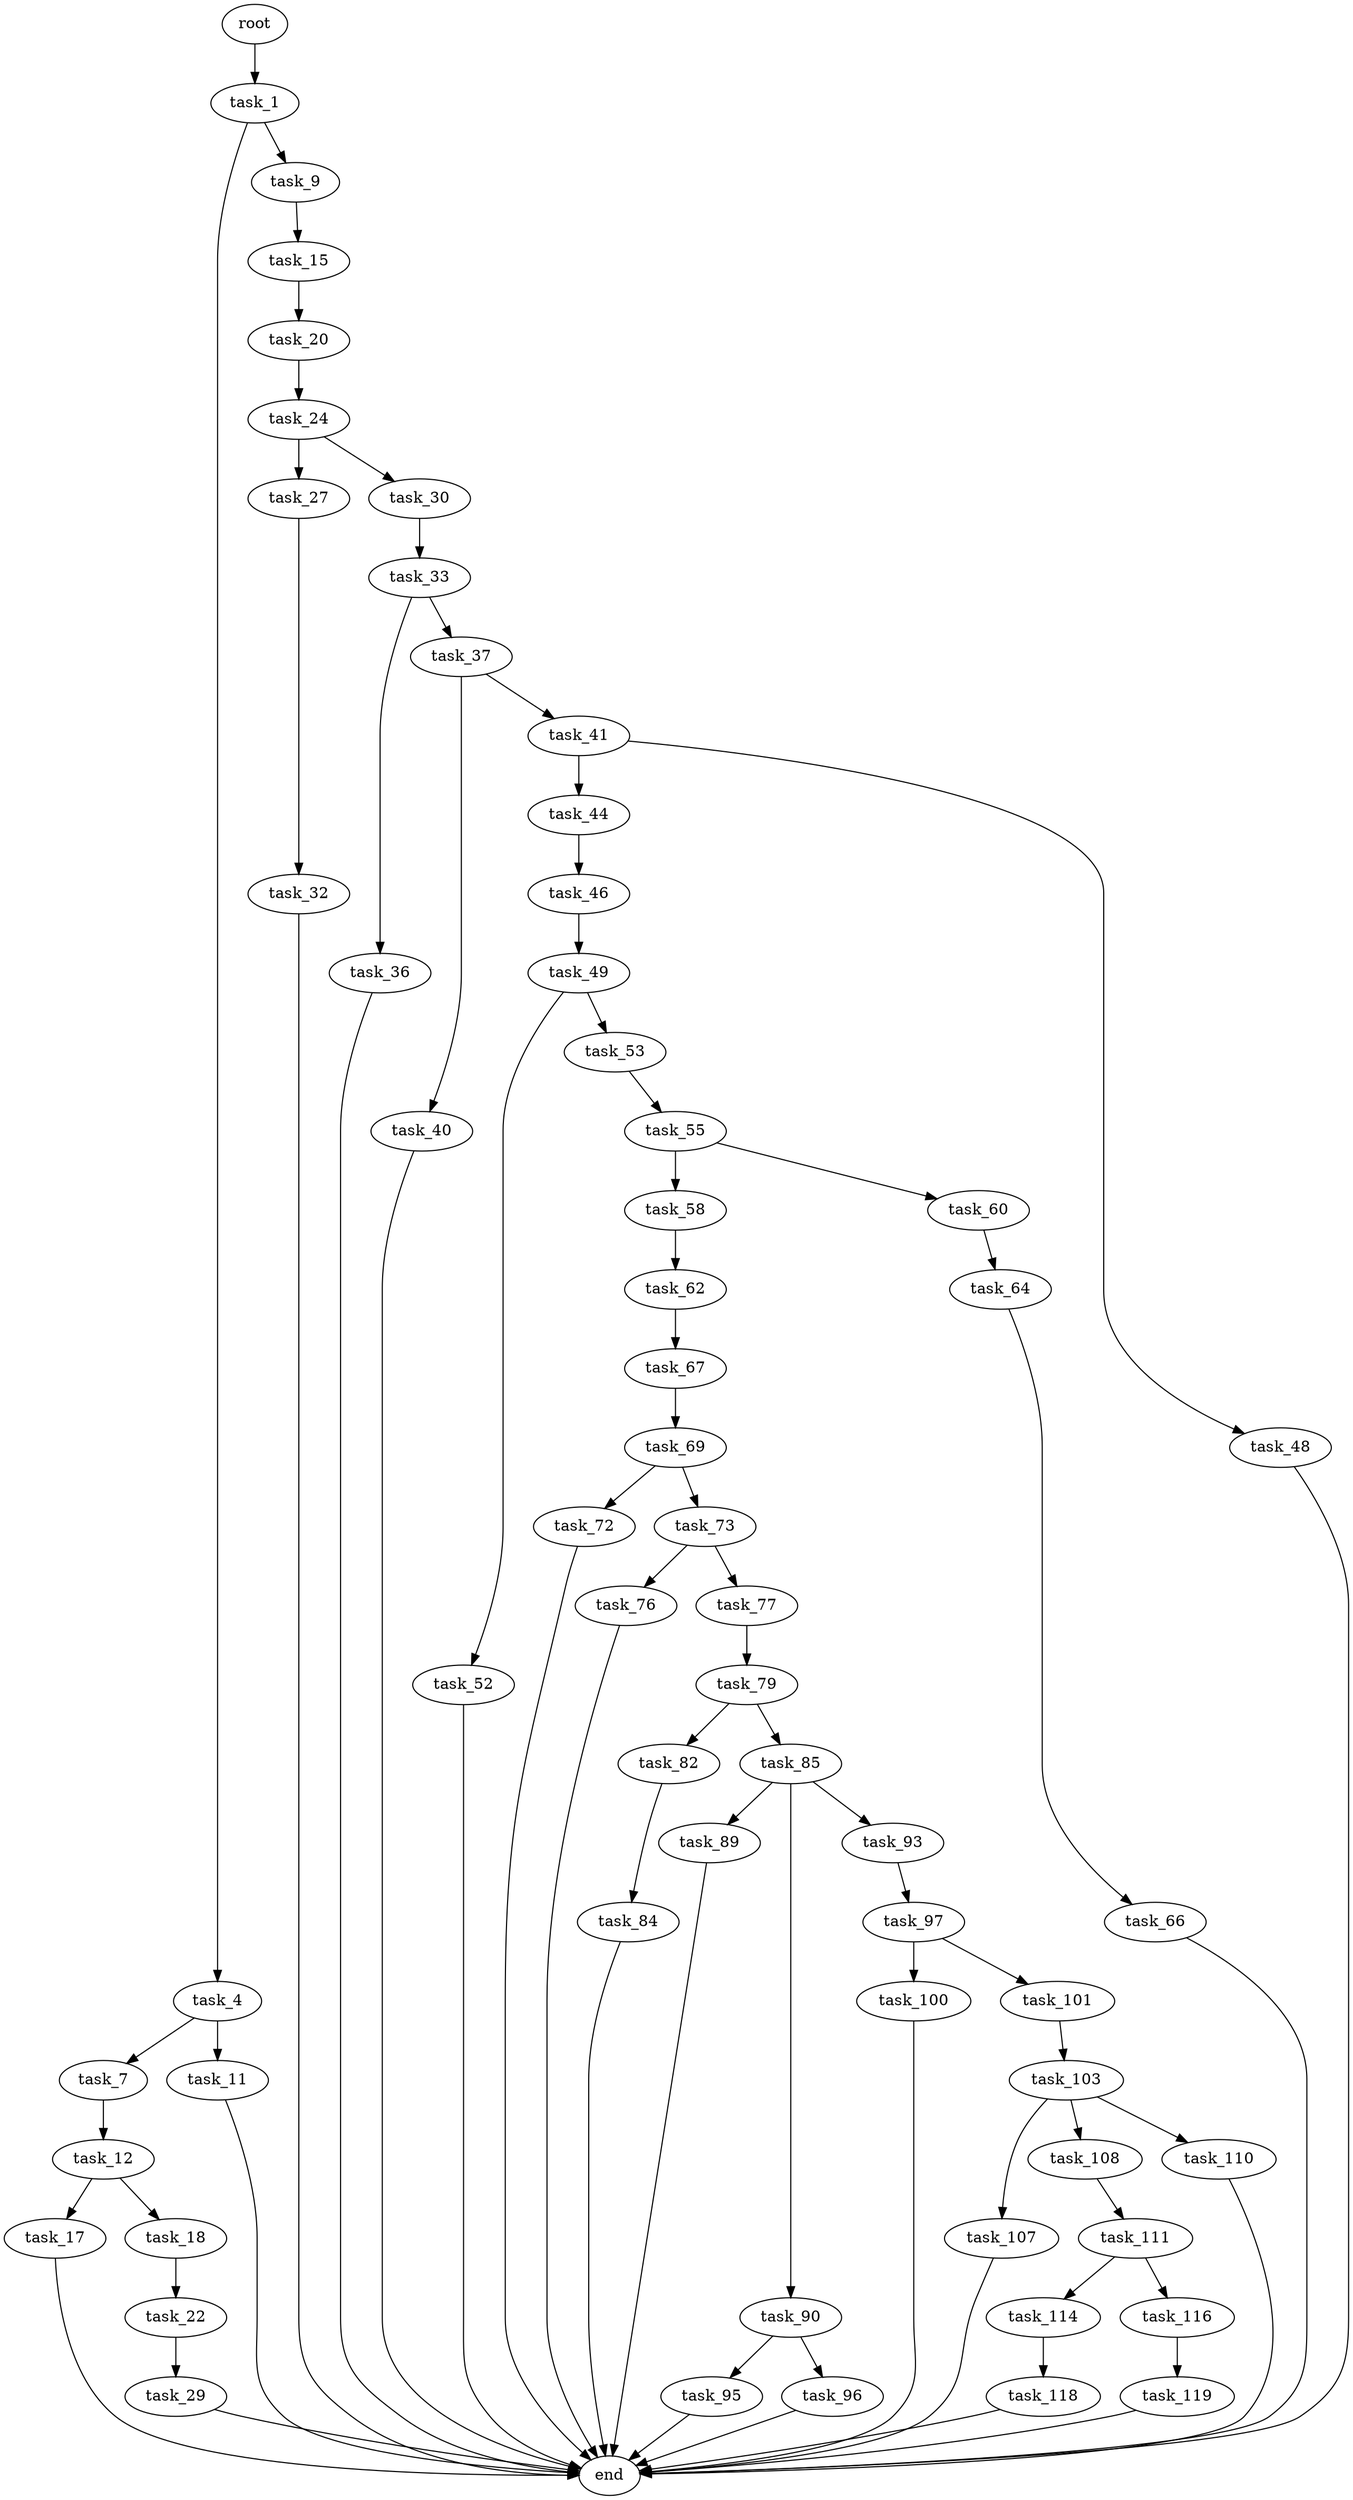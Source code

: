 digraph G {
  root [size="0.000000"];
  task_1 [size="869105451221.000000"];
  task_4 [size="40837446081.000000"];
  task_7 [size="68719476736.000000"];
  task_9 [size="47277293390.000000"];
  task_11 [size="350147662.000000"];
  task_12 [size="14012616091.000000"];
  task_15 [size="1093961414918.000000"];
  task_17 [size="13306701994.000000"];
  task_18 [size="116716145860.000000"];
  task_20 [size="28991029248.000000"];
  task_22 [size="34466794733.000000"];
  task_24 [size="354979829846.000000"];
  task_27 [size="8589934592.000000"];
  task_29 [size="27830749177.000000"];
  task_30 [size="204247980965.000000"];
  task_32 [size="338711232115.000000"];
  task_33 [size="317638736049.000000"];
  task_36 [size="30345091014.000000"];
  task_37 [size="7270874980.000000"];
  task_40 [size="40086587029.000000"];
  task_41 [size="231928233984.000000"];
  task_44 [size="347703899267.000000"];
  task_46 [size="549755813888.000000"];
  task_48 [size="473697262382.000000"];
  task_49 [size="285293028473.000000"];
  task_52 [size="1073741824000.000000"];
  task_53 [size="368293445632.000000"];
  task_55 [size="535344282833.000000"];
  task_58 [size="134217728000.000000"];
  task_60 [size="28991029248.000000"];
  task_62 [size="68719476736.000000"];
  task_64 [size="782757789696.000000"];
  task_66 [size="13347058203.000000"];
  task_67 [size="549755813888.000000"];
  task_69 [size="1942236503.000000"];
  task_72 [size="782757789696.000000"];
  task_73 [size="8589934592.000000"];
  task_76 [size="147028288800.000000"];
  task_77 [size="295843979295.000000"];
  task_79 [size="549755813888.000000"];
  task_82 [size="22490259567.000000"];
  task_84 [size="134217728000.000000"];
  task_85 [size="40629100937.000000"];
  task_89 [size="7296758280.000000"];
  task_90 [size="782757789696.000000"];
  task_93 [size="1881818133.000000"];
  task_95 [size="28991029248.000000"];
  task_96 [size="68719476736.000000"];
  task_97 [size="159141357204.000000"];
  task_100 [size="7805252173.000000"];
  task_101 [size="82823727381.000000"];
  task_103 [size="4517754389.000000"];
  task_107 [size="228271430575.000000"];
  task_108 [size="680709948528.000000"];
  task_110 [size="943188857738.000000"];
  task_111 [size="37450659814.000000"];
  task_114 [size="5640592943.000000"];
  task_116 [size="3919172312.000000"];
  task_118 [size="22247219815.000000"];
  task_119 [size="42713028767.000000"];
  end [size="0.000000"];

  root -> task_1 [size="1.000000"];
  task_1 -> task_4 [size="536870912.000000"];
  task_1 -> task_9 [size="536870912.000000"];
  task_4 -> task_7 [size="75497472.000000"];
  task_4 -> task_11 [size="75497472.000000"];
  task_7 -> task_12 [size="134217728.000000"];
  task_9 -> task_15 [size="75497472.000000"];
  task_11 -> end [size="1.000000"];
  task_12 -> task_17 [size="536870912.000000"];
  task_12 -> task_18 [size="536870912.000000"];
  task_15 -> task_20 [size="838860800.000000"];
  task_17 -> end [size="1.000000"];
  task_18 -> task_22 [size="411041792.000000"];
  task_20 -> task_24 [size="75497472.000000"];
  task_22 -> task_29 [size="679477248.000000"];
  task_24 -> task_27 [size="536870912.000000"];
  task_24 -> task_30 [size="536870912.000000"];
  task_27 -> task_32 [size="33554432.000000"];
  task_29 -> end [size="1.000000"];
  task_30 -> task_33 [size="679477248.000000"];
  task_32 -> end [size="1.000000"];
  task_33 -> task_36 [size="679477248.000000"];
  task_33 -> task_37 [size="679477248.000000"];
  task_36 -> end [size="1.000000"];
  task_37 -> task_40 [size="301989888.000000"];
  task_37 -> task_41 [size="301989888.000000"];
  task_40 -> end [size="1.000000"];
  task_41 -> task_44 [size="301989888.000000"];
  task_41 -> task_48 [size="301989888.000000"];
  task_44 -> task_46 [size="679477248.000000"];
  task_46 -> task_49 [size="536870912.000000"];
  task_48 -> end [size="1.000000"];
  task_49 -> task_52 [size="301989888.000000"];
  task_49 -> task_53 [size="301989888.000000"];
  task_52 -> end [size="1.000000"];
  task_53 -> task_55 [size="411041792.000000"];
  task_55 -> task_58 [size="411041792.000000"];
  task_55 -> task_60 [size="411041792.000000"];
  task_58 -> task_62 [size="209715200.000000"];
  task_60 -> task_64 [size="75497472.000000"];
  task_62 -> task_67 [size="134217728.000000"];
  task_64 -> task_66 [size="679477248.000000"];
  task_66 -> end [size="1.000000"];
  task_67 -> task_69 [size="536870912.000000"];
  task_69 -> task_72 [size="33554432.000000"];
  task_69 -> task_73 [size="33554432.000000"];
  task_72 -> end [size="1.000000"];
  task_73 -> task_76 [size="33554432.000000"];
  task_73 -> task_77 [size="33554432.000000"];
  task_76 -> end [size="1.000000"];
  task_77 -> task_79 [size="209715200.000000"];
  task_79 -> task_82 [size="536870912.000000"];
  task_79 -> task_85 [size="536870912.000000"];
  task_82 -> task_84 [size="536870912.000000"];
  task_84 -> end [size="1.000000"];
  task_85 -> task_89 [size="134217728.000000"];
  task_85 -> task_90 [size="134217728.000000"];
  task_85 -> task_93 [size="134217728.000000"];
  task_89 -> end [size="1.000000"];
  task_90 -> task_95 [size="679477248.000000"];
  task_90 -> task_96 [size="679477248.000000"];
  task_93 -> task_97 [size="33554432.000000"];
  task_95 -> end [size="1.000000"];
  task_96 -> end [size="1.000000"];
  task_97 -> task_100 [size="301989888.000000"];
  task_97 -> task_101 [size="301989888.000000"];
  task_100 -> end [size="1.000000"];
  task_101 -> task_103 [size="134217728.000000"];
  task_103 -> task_107 [size="301989888.000000"];
  task_103 -> task_108 [size="301989888.000000"];
  task_103 -> task_110 [size="301989888.000000"];
  task_107 -> end [size="1.000000"];
  task_108 -> task_111 [size="838860800.000000"];
  task_110 -> end [size="1.000000"];
  task_111 -> task_114 [size="75497472.000000"];
  task_111 -> task_116 [size="75497472.000000"];
  task_114 -> task_118 [size="134217728.000000"];
  task_116 -> task_119 [size="75497472.000000"];
  task_118 -> end [size="1.000000"];
  task_119 -> end [size="1.000000"];
}
